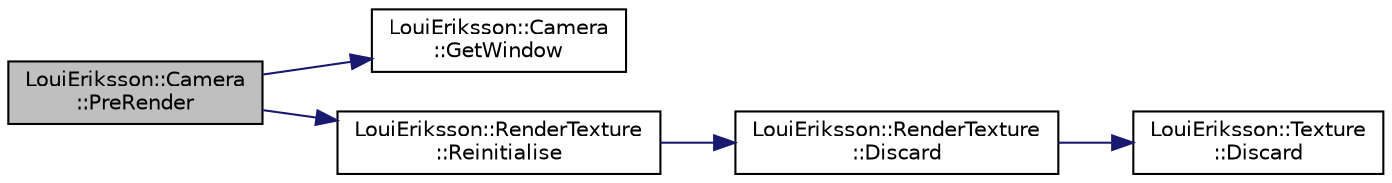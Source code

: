 digraph "LouiEriksson::Camera::PreRender"
{
 // LATEX_PDF_SIZE
  edge [fontname="Helvetica",fontsize="10",labelfontname="Helvetica",labelfontsize="10"];
  node [fontname="Helvetica",fontsize="10",shape=record];
  rankdir="LR";
  Node1 [label="LouiEriksson::Camera\l::PreRender",height=0.2,width=0.4,color="black", fillcolor="grey75", style="filled", fontcolor="black",tooltip="Called before rendering."];
  Node1 -> Node2 [color="midnightblue",fontsize="10",style="solid",fontname="Helvetica"];
  Node2 [label="LouiEriksson::Camera\l::GetWindow",height=0.2,width=0.4,color="black", fillcolor="white", style="filled",URL="$class_loui_eriksson_1_1_camera.html#ae134d3e2f37cc8dde7cd635aacbad41e",tooltip="Get the Camera's Window."];
  Node1 -> Node3 [color="midnightblue",fontsize="10",style="solid",fontname="Helvetica"];
  Node3 [label="LouiEriksson::RenderTexture\l::Reinitialise",height=0.2,width=0.4,color="black", fillcolor="white", style="filled",URL="$class_loui_eriksson_1_1_render_texture.html#a9f3f2b225b717755b562b33e9178a65b",tooltip="Reinitialise the texture with a given width and height."];
  Node3 -> Node4 [color="midnightblue",fontsize="10",style="solid",fontname="Helvetica"];
  Node4 [label="LouiEriksson::RenderTexture\l::Discard",height=0.2,width=0.4,color="black", fillcolor="white", style="filled",URL="$class_loui_eriksson_1_1_render_texture.html#ae6450f2f2aad0c88be25f56431d6c896",tooltip="Discard the RenderTexture."];
  Node4 -> Node5 [color="midnightblue",fontsize="10",style="solid",fontname="Helvetica"];
  Node5 [label="LouiEriksson::Texture\l::Discard",height=0.2,width=0.4,color="black", fillcolor="white", style="filled",URL="$class_loui_eriksson_1_1_texture.html#a249c8ec80375d2cf32303c58b0ad3dc5",tooltip="Discard the Texture."];
}
